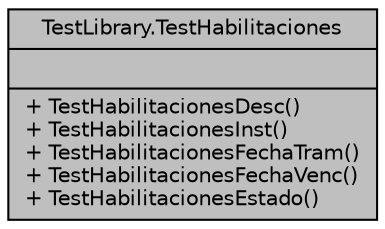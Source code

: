 digraph "TestLibrary.TestHabilitaciones"
{
 // INTERACTIVE_SVG=YES
 // LATEX_PDF_SIZE
  edge [fontname="Helvetica",fontsize="10",labelfontname="Helvetica",labelfontsize="10"];
  node [fontname="Helvetica",fontsize="10",shape=record];
  Node1 [label="{TestLibrary.TestHabilitaciones\n||+ TestHabilitacionesDesc()\l+ TestHabilitacionesInst()\l+ TestHabilitacionesFechaTram()\l+ TestHabilitacionesFechaVenc()\l+ TestHabilitacionesEstado()\l}",height=0.2,width=0.4,color="black", fillcolor="grey75", style="filled", fontcolor="black",tooltip=" "];
}
